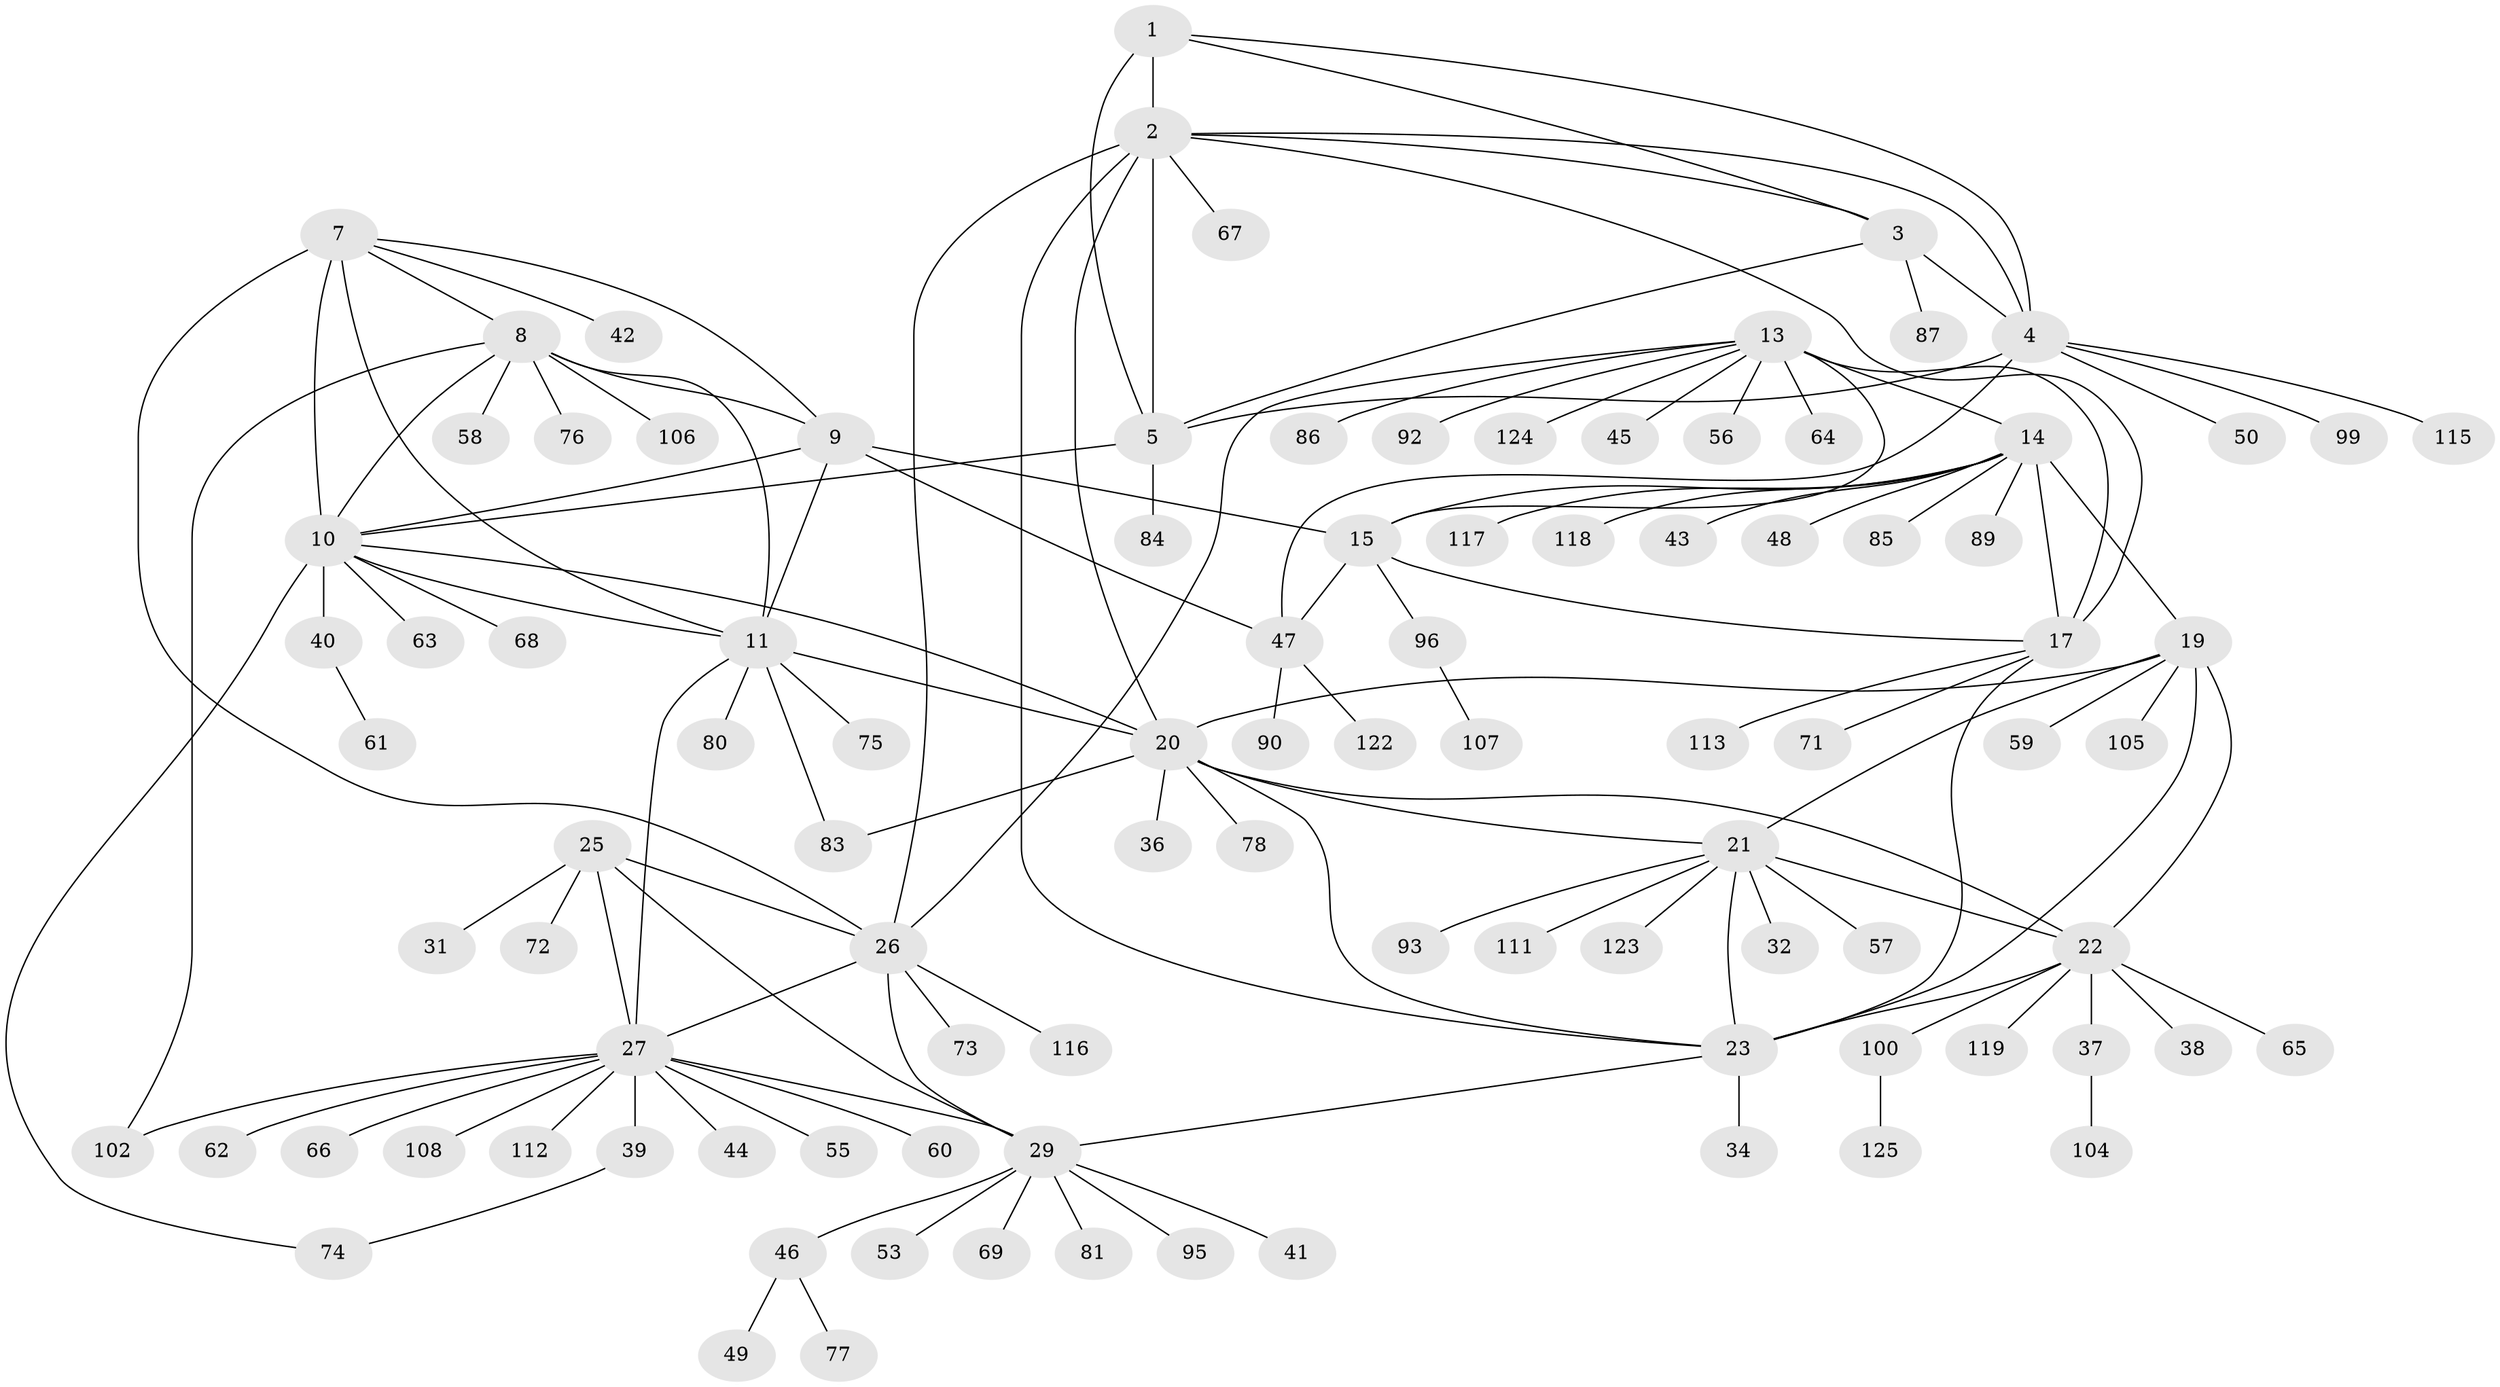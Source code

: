 // Generated by graph-tools (version 1.1) at 2025/24/03/03/25 07:24:14]
// undirected, 98 vertices, 136 edges
graph export_dot {
graph [start="1"]
  node [color=gray90,style=filled];
  1 [super="+70"];
  2 [super="+52"];
  3 [super="+103"];
  4 [super="+94"];
  5 [super="+6"];
  7;
  8 [super="+98"];
  9;
  10 [super="+54"];
  11 [super="+12"];
  13 [super="+16"];
  14 [super="+18"];
  15 [super="+82"];
  17 [super="+51"];
  19 [super="+120"];
  20 [super="+35"];
  21 [super="+33"];
  22 [super="+24"];
  23;
  25 [super="+28"];
  26 [super="+91"];
  27 [super="+101"];
  29 [super="+30"];
  31;
  32;
  34;
  36;
  37 [super="+121"];
  38 [super="+109"];
  39;
  40;
  41 [super="+97"];
  42;
  43 [super="+114"];
  44;
  45;
  46;
  47 [super="+79"];
  48;
  49;
  50;
  53;
  55;
  56;
  57 [super="+88"];
  58;
  59;
  60;
  61;
  62;
  63;
  64;
  65;
  66;
  67;
  68;
  69;
  71;
  72;
  73;
  74;
  75 [super="+110"];
  76;
  77;
  78;
  80;
  81;
  83;
  84;
  85;
  86;
  87;
  89;
  90;
  92;
  93;
  95;
  96;
  99;
  100;
  102;
  104;
  105;
  106;
  107;
  108;
  111;
  112;
  113;
  115;
  116;
  117;
  118;
  119;
  122;
  123;
  124;
  125;
  1 -- 2;
  1 -- 3;
  1 -- 4;
  1 -- 5 [weight=2];
  2 -- 3;
  2 -- 4;
  2 -- 5 [weight=2];
  2 -- 17;
  2 -- 23;
  2 -- 26;
  2 -- 67;
  2 -- 20;
  3 -- 4;
  3 -- 5 [weight=2];
  3 -- 87;
  4 -- 5 [weight=2];
  4 -- 47;
  4 -- 50;
  4 -- 99;
  4 -- 115;
  5 -- 84;
  5 -- 10;
  7 -- 8;
  7 -- 9;
  7 -- 10;
  7 -- 11 [weight=2];
  7 -- 42;
  7 -- 26;
  8 -- 9;
  8 -- 10;
  8 -- 11 [weight=2];
  8 -- 58;
  8 -- 76;
  8 -- 102;
  8 -- 106;
  9 -- 10;
  9 -- 11 [weight=2];
  9 -- 15;
  9 -- 47;
  10 -- 11 [weight=2];
  10 -- 40;
  10 -- 63;
  10 -- 68;
  10 -- 74;
  10 -- 20;
  11 -- 20;
  11 -- 75;
  11 -- 80;
  11 -- 83;
  11 -- 27;
  13 -- 14 [weight=4];
  13 -- 15 [weight=2];
  13 -- 17 [weight=2];
  13 -- 26;
  13 -- 45;
  13 -- 56;
  13 -- 64;
  13 -- 92;
  13 -- 86;
  13 -- 124;
  14 -- 15 [weight=2];
  14 -- 17 [weight=2];
  14 -- 19;
  14 -- 43;
  14 -- 48;
  14 -- 117;
  14 -- 85;
  14 -- 118;
  14 -- 89;
  15 -- 17;
  15 -- 47;
  15 -- 96;
  17 -- 71;
  17 -- 113;
  17 -- 23;
  19 -- 20;
  19 -- 21;
  19 -- 22 [weight=2];
  19 -- 23;
  19 -- 59;
  19 -- 105;
  20 -- 21;
  20 -- 22 [weight=2];
  20 -- 23;
  20 -- 83;
  20 -- 36;
  20 -- 78;
  21 -- 22 [weight=2];
  21 -- 23;
  21 -- 32;
  21 -- 57;
  21 -- 93;
  21 -- 111;
  21 -- 123;
  22 -- 23 [weight=2];
  22 -- 37;
  22 -- 100;
  22 -- 65;
  22 -- 38;
  22 -- 119;
  23 -- 34;
  23 -- 29;
  25 -- 26 [weight=2];
  25 -- 27 [weight=2];
  25 -- 29 [weight=4];
  25 -- 72;
  25 -- 31;
  26 -- 27;
  26 -- 29 [weight=2];
  26 -- 73;
  26 -- 116;
  27 -- 29 [weight=2];
  27 -- 39;
  27 -- 44;
  27 -- 55;
  27 -- 60;
  27 -- 62;
  27 -- 66;
  27 -- 102;
  27 -- 108;
  27 -- 112;
  29 -- 53;
  29 -- 69;
  29 -- 95;
  29 -- 41;
  29 -- 46;
  29 -- 81;
  37 -- 104;
  39 -- 74;
  40 -- 61;
  46 -- 49;
  46 -- 77;
  47 -- 90;
  47 -- 122;
  96 -- 107;
  100 -- 125;
}
